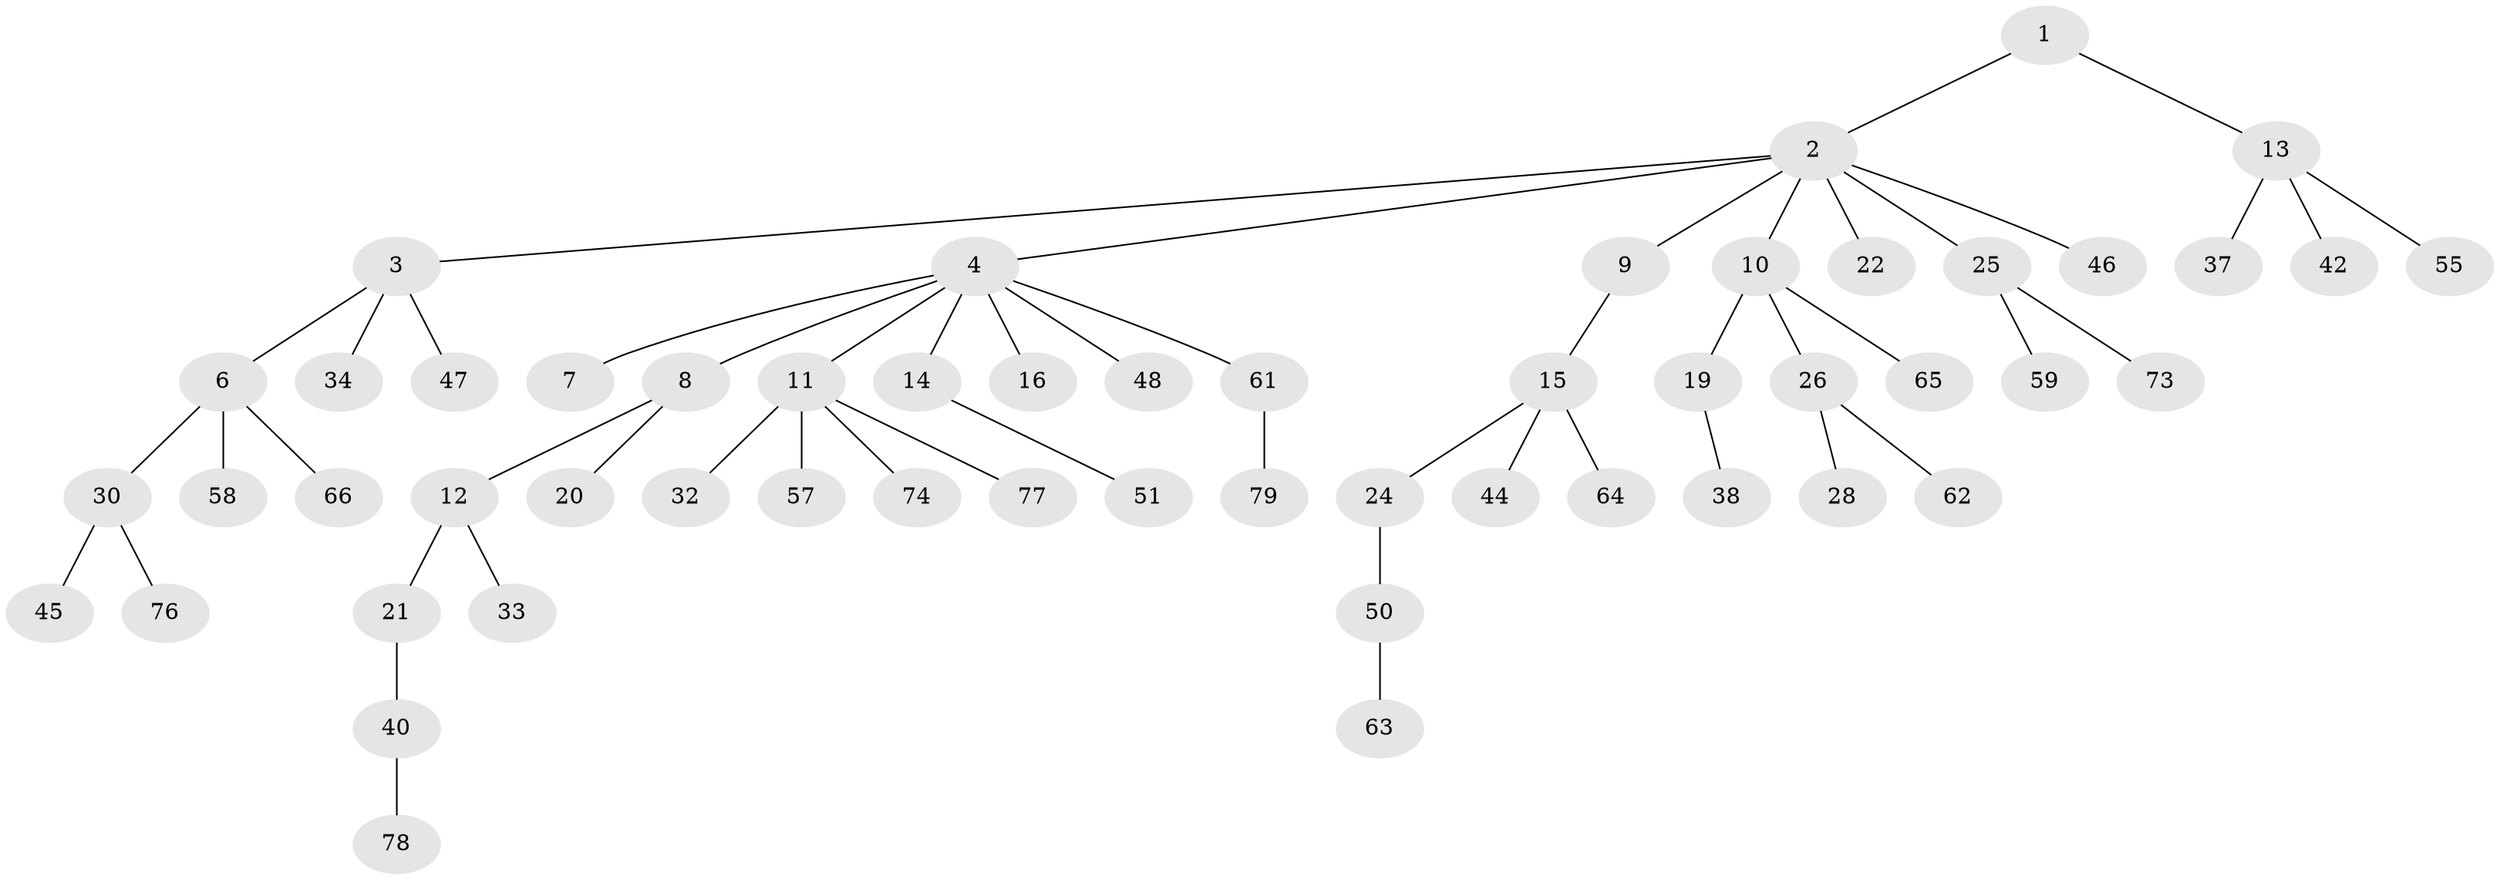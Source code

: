 // Generated by graph-tools (version 1.1) at 2025/52/02/27/25 19:52:10]
// undirected, 54 vertices, 53 edges
graph export_dot {
graph [start="1"]
  node [color=gray90,style=filled];
  1;
  2 [super="+5"];
  3 [super="+29"];
  4 [super="+31"];
  6 [super="+69"];
  7 [super="+68"];
  8 [super="+36"];
  9;
  10 [super="+17"];
  11 [super="+18"];
  12 [super="+41"];
  13 [super="+27"];
  14 [super="+23"];
  15 [super="+35"];
  16;
  19 [super="+43"];
  20 [super="+39"];
  21;
  22;
  24;
  25 [super="+71"];
  26 [super="+54"];
  28;
  30 [super="+49"];
  32;
  33;
  34;
  37;
  38;
  40 [super="+56"];
  42 [super="+70"];
  44 [super="+72"];
  45;
  46 [super="+67"];
  47;
  48;
  50 [super="+53"];
  51 [super="+52"];
  55;
  57 [super="+75"];
  58 [super="+60"];
  59;
  61;
  62;
  63;
  64;
  65;
  66;
  73;
  74;
  76;
  77;
  78;
  79;
  1 -- 2;
  1 -- 13;
  2 -- 3;
  2 -- 4;
  2 -- 9;
  2 -- 10;
  2 -- 46;
  2 -- 25;
  2 -- 22;
  3 -- 6;
  3 -- 34;
  3 -- 47;
  4 -- 7;
  4 -- 8;
  4 -- 11;
  4 -- 14;
  4 -- 16;
  4 -- 61;
  4 -- 48;
  6 -- 30;
  6 -- 58;
  6 -- 66;
  8 -- 12;
  8 -- 20;
  9 -- 15;
  10 -- 26;
  10 -- 65;
  10 -- 19;
  11 -- 32;
  11 -- 77;
  11 -- 57;
  11 -- 74;
  12 -- 21;
  12 -- 33;
  13 -- 37;
  13 -- 42;
  13 -- 55;
  14 -- 51;
  15 -- 24;
  15 -- 64;
  15 -- 44;
  19 -- 38;
  21 -- 40;
  24 -- 50;
  25 -- 59;
  25 -- 73;
  26 -- 28;
  26 -- 62;
  30 -- 45;
  30 -- 76;
  40 -- 78;
  50 -- 63;
  61 -- 79;
}
